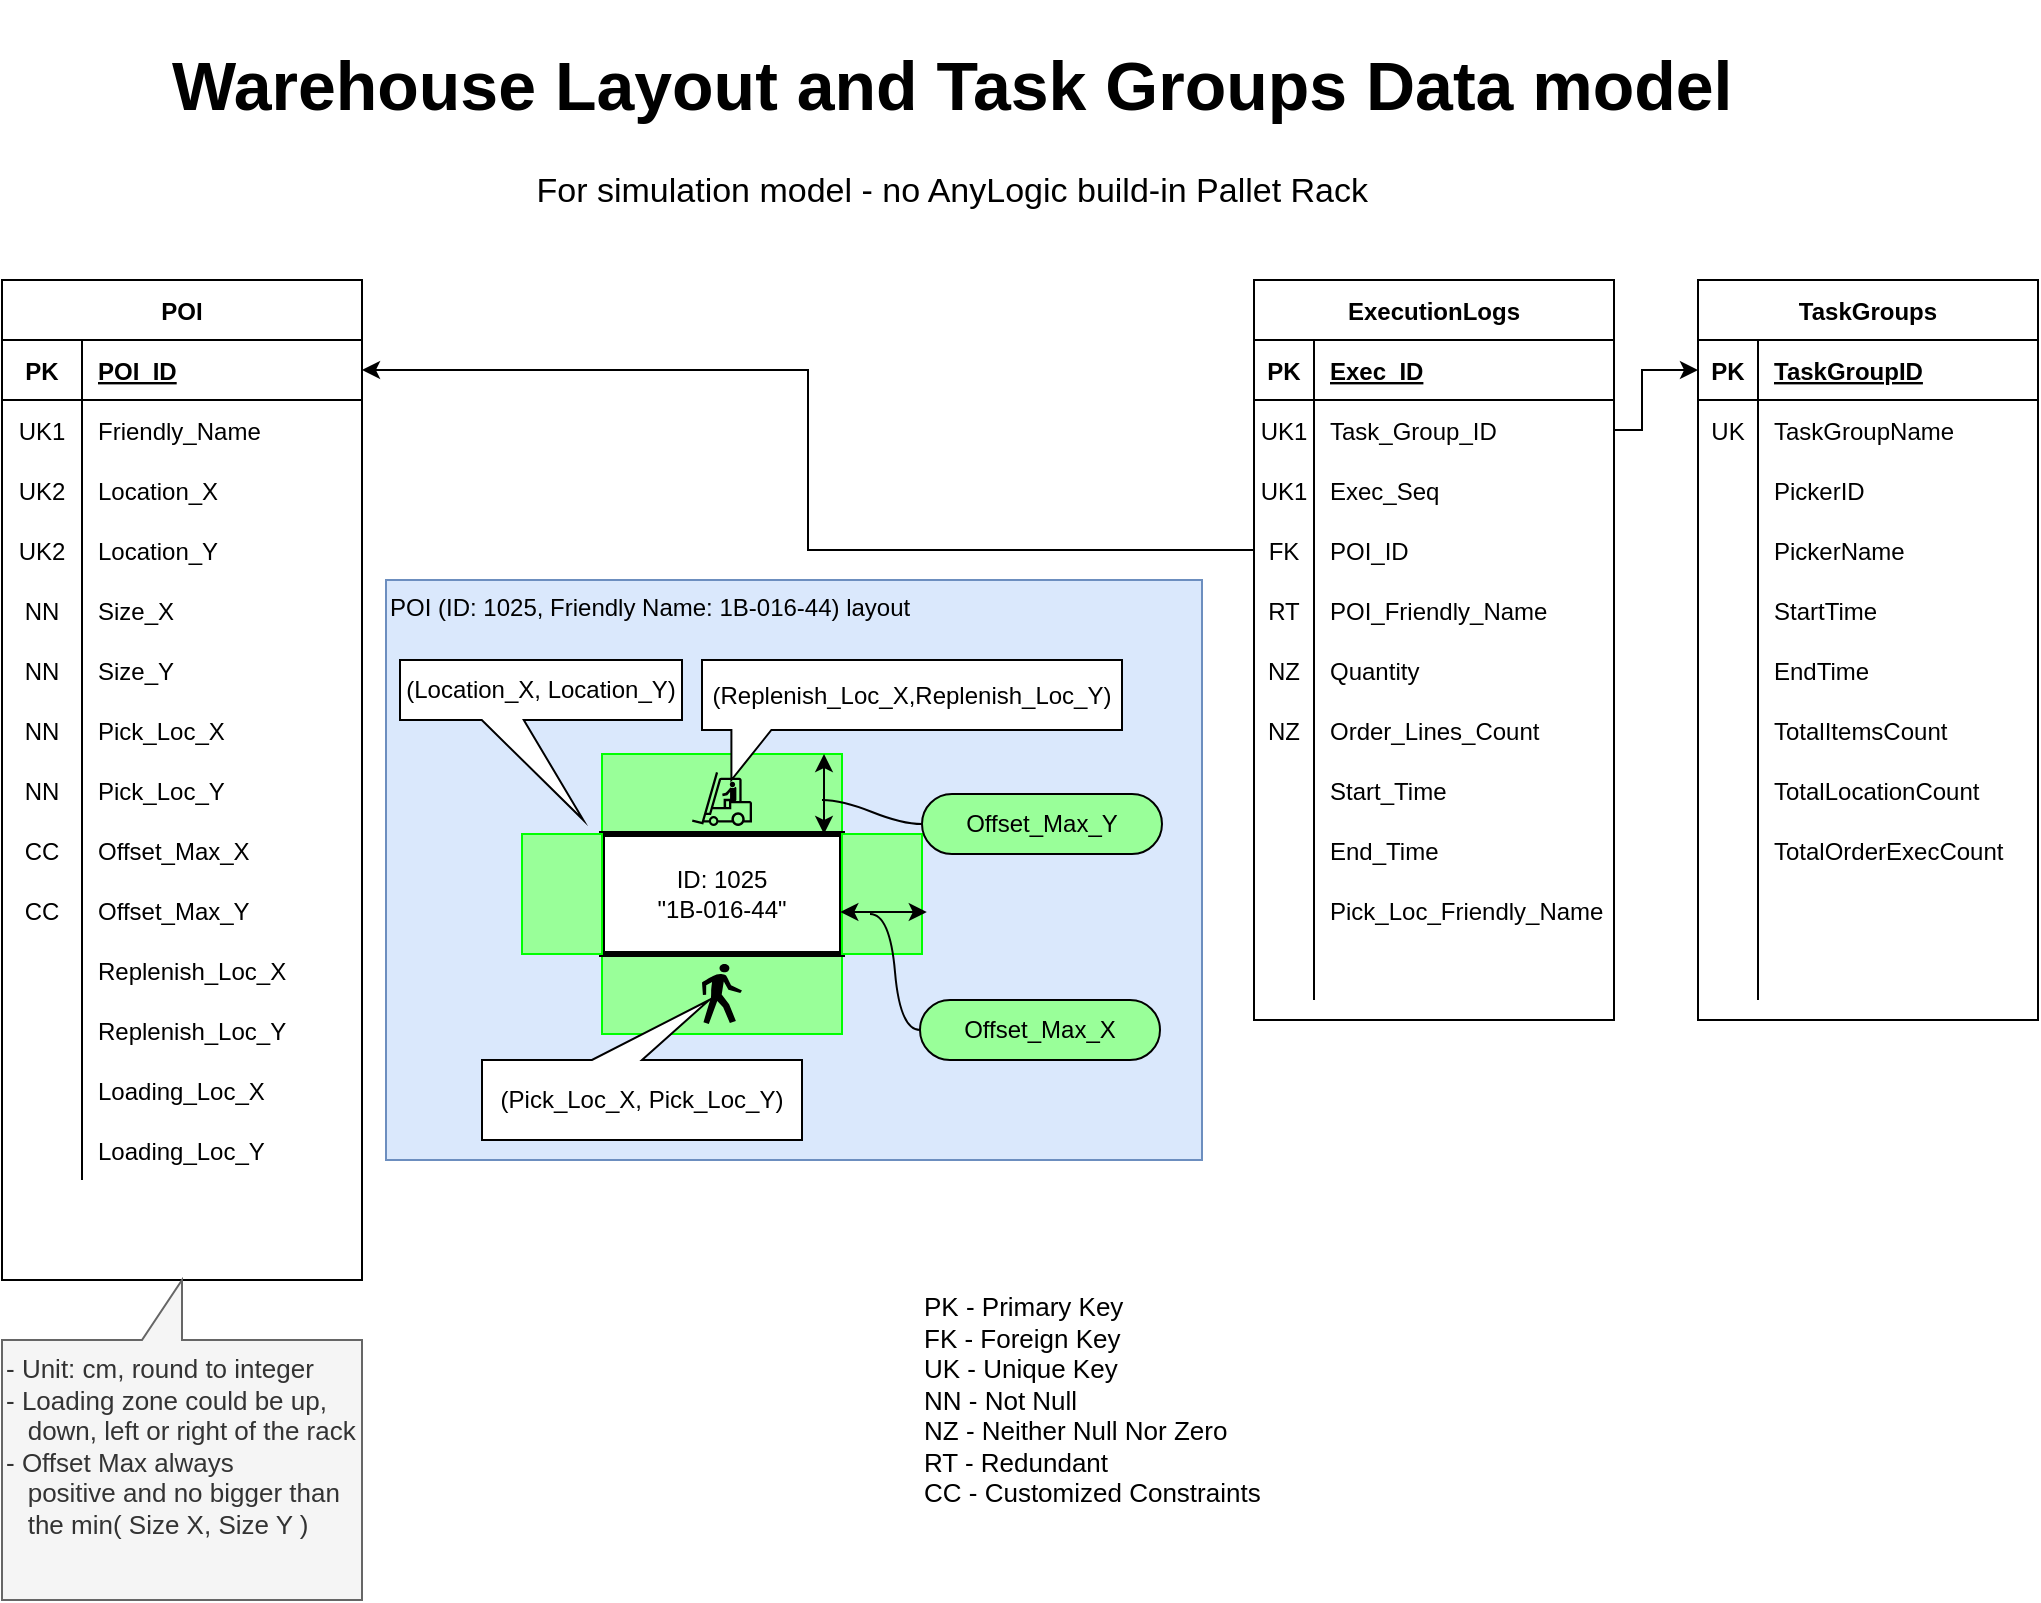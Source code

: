 <mxfile version="13.9.9" type="device"><diagram name="Page-1" id="9f46799a-70d6-7492-0946-bef42562c5a5"><mxGraphModel dx="1024" dy="601" grid="1" gridSize="10" guides="1" tooltips="1" connect="1" arrows="1" fold="1" page="1" pageScale="1" pageWidth="1100" pageHeight="850" background="#ffffff" math="0" shadow="0"><root><mxCell id="0"/><mxCell id="1" parent="0"/><mxCell id="rnItI3Rg-BoZ03GR-E2W-34" value="POI (ID: 1025, Friendly Name: 1B-016-44) layout" style="rounded=0;whiteSpace=wrap;html=1;strokeColor=#6c8ebf;strokeWidth=1;fillColor=#dae8fc;align=left;verticalAlign=top;" parent="1" vertex="1"><mxGeometry x="232" y="320" width="408" height="290" as="geometry"/></mxCell><mxCell id="rnItI3Rg-BoZ03GR-E2W-19" value="" style="rounded=0;whiteSpace=wrap;html=1;strokeWidth=1;fontColor=none;align=center;strokeColor=#00FF00;fillColor=#99FF99;" parent="1" vertex="1"><mxGeometry x="340" y="507" width="120" height="40" as="geometry"/></mxCell><mxCell id="rnItI3Rg-BoZ03GR-E2W-18" value="" style="rounded=0;whiteSpace=wrap;html=1;strokeWidth=1;fontColor=none;align=center;strokeColor=#00FF00;fillColor=#99FF99;" parent="1" vertex="1"><mxGeometry x="340" y="407" width="120" height="40" as="geometry"/></mxCell><mxCell id="wcE6s_NSLzB1YOrK4coj-1" value="POI" style="shape=table;startSize=30;container=1;collapsible=1;childLayout=tableLayout;fixedRows=1;rowLines=0;fontStyle=1;align=center;resizeLast=1;" parent="1" vertex="1"><mxGeometry x="40" y="170" width="180" height="500" as="geometry"/></mxCell><mxCell id="wcE6s_NSLzB1YOrK4coj-2" value="" style="shape=partialRectangle;collapsible=0;dropTarget=0;pointerEvents=0;fillColor=none;top=0;left=0;bottom=1;right=0;points=[[0,0.5],[1,0.5]];portConstraint=eastwest;" parent="wcE6s_NSLzB1YOrK4coj-1" vertex="1"><mxGeometry y="30" width="180" height="30" as="geometry"/></mxCell><mxCell id="wcE6s_NSLzB1YOrK4coj-3" value="PK" style="shape=partialRectangle;connectable=0;fillColor=none;top=0;left=0;bottom=0;right=0;fontStyle=1;overflow=hidden;" parent="wcE6s_NSLzB1YOrK4coj-2" vertex="1"><mxGeometry width="40" height="30" as="geometry"/></mxCell><mxCell id="wcE6s_NSLzB1YOrK4coj-4" value="POI_ID" style="shape=partialRectangle;connectable=0;fillColor=none;top=0;left=0;bottom=0;right=0;align=left;spacingLeft=6;fontStyle=5;overflow=hidden;" parent="wcE6s_NSLzB1YOrK4coj-2" vertex="1"><mxGeometry x="40" width="140" height="30" as="geometry"/></mxCell><mxCell id="wcE6s_NSLzB1YOrK4coj-5" value="" style="shape=partialRectangle;collapsible=0;dropTarget=0;pointerEvents=0;fillColor=none;top=0;left=0;bottom=0;right=0;points=[[0,0.5],[1,0.5]];portConstraint=eastwest;" parent="wcE6s_NSLzB1YOrK4coj-1" vertex="1"><mxGeometry y="60" width="180" height="30" as="geometry"/></mxCell><mxCell id="wcE6s_NSLzB1YOrK4coj-6" value="UK1" style="shape=partialRectangle;connectable=0;fillColor=none;top=0;left=0;bottom=0;right=0;editable=1;overflow=hidden;" parent="wcE6s_NSLzB1YOrK4coj-5" vertex="1"><mxGeometry width="40" height="30" as="geometry"/></mxCell><mxCell id="wcE6s_NSLzB1YOrK4coj-7" value="Friendly_Name" style="shape=partialRectangle;connectable=0;fillColor=none;top=0;left=0;bottom=0;right=0;align=left;spacingLeft=6;overflow=hidden;" parent="wcE6s_NSLzB1YOrK4coj-5" vertex="1"><mxGeometry x="40" width="140" height="30" as="geometry"/></mxCell><mxCell id="wcE6s_NSLzB1YOrK4coj-8" value="" style="shape=partialRectangle;collapsible=0;dropTarget=0;pointerEvents=0;fillColor=none;top=0;left=0;bottom=0;right=0;points=[[0,0.5],[1,0.5]];portConstraint=eastwest;" parent="wcE6s_NSLzB1YOrK4coj-1" vertex="1"><mxGeometry y="90" width="180" height="30" as="geometry"/></mxCell><mxCell id="wcE6s_NSLzB1YOrK4coj-9" value="UK2" style="shape=partialRectangle;connectable=0;fillColor=none;top=0;left=0;bottom=0;right=0;editable=1;overflow=hidden;" parent="wcE6s_NSLzB1YOrK4coj-8" vertex="1"><mxGeometry width="40" height="30" as="geometry"/></mxCell><mxCell id="wcE6s_NSLzB1YOrK4coj-10" value="Location_X" style="shape=partialRectangle;connectable=0;fillColor=none;top=0;left=0;bottom=0;right=0;align=left;spacingLeft=6;overflow=hidden;" parent="wcE6s_NSLzB1YOrK4coj-8" vertex="1"><mxGeometry x="40" width="140" height="30" as="geometry"/></mxCell><mxCell id="wcE6s_NSLzB1YOrK4coj-11" value="" style="shape=partialRectangle;collapsible=0;dropTarget=0;pointerEvents=0;fillColor=none;top=0;left=0;bottom=0;right=0;points=[[0,0.5],[1,0.5]];portConstraint=eastwest;" parent="wcE6s_NSLzB1YOrK4coj-1" vertex="1"><mxGeometry y="120" width="180" height="30" as="geometry"/></mxCell><mxCell id="wcE6s_NSLzB1YOrK4coj-12" value="UK2" style="shape=partialRectangle;connectable=0;fillColor=none;top=0;left=0;bottom=0;right=0;editable=1;overflow=hidden;" parent="wcE6s_NSLzB1YOrK4coj-11" vertex="1"><mxGeometry width="40" height="30" as="geometry"/></mxCell><mxCell id="wcE6s_NSLzB1YOrK4coj-13" value="Location_Y" style="shape=partialRectangle;connectable=0;fillColor=none;top=0;left=0;bottom=0;right=0;align=left;spacingLeft=6;overflow=hidden;" parent="wcE6s_NSLzB1YOrK4coj-11" vertex="1"><mxGeometry x="40" width="140" height="30" as="geometry"/></mxCell><mxCell id="wcE6s_NSLzB1YOrK4coj-20" style="shape=partialRectangle;collapsible=0;dropTarget=0;pointerEvents=0;fillColor=none;top=0;left=0;bottom=0;right=0;points=[[0,0.5],[1,0.5]];portConstraint=eastwest;" parent="wcE6s_NSLzB1YOrK4coj-1" vertex="1"><mxGeometry y="150" width="180" height="30" as="geometry"/></mxCell><mxCell id="wcE6s_NSLzB1YOrK4coj-21" value="NN" style="shape=partialRectangle;connectable=0;fillColor=none;top=0;left=0;bottom=0;right=0;editable=1;overflow=hidden;" parent="wcE6s_NSLzB1YOrK4coj-20" vertex="1"><mxGeometry width="40" height="30" as="geometry"/></mxCell><mxCell id="wcE6s_NSLzB1YOrK4coj-22" value="Size_X" style="shape=partialRectangle;connectable=0;fillColor=none;top=0;left=0;bottom=0;right=0;align=left;spacingLeft=6;overflow=hidden;" parent="wcE6s_NSLzB1YOrK4coj-20" vertex="1"><mxGeometry x="40" width="140" height="30" as="geometry"/></mxCell><mxCell id="wcE6s_NSLzB1YOrK4coj-17" style="shape=partialRectangle;collapsible=0;dropTarget=0;pointerEvents=0;fillColor=none;top=0;left=0;bottom=0;right=0;points=[[0,0.5],[1,0.5]];portConstraint=eastwest;" parent="wcE6s_NSLzB1YOrK4coj-1" vertex="1"><mxGeometry y="180" width="180" height="30" as="geometry"/></mxCell><mxCell id="wcE6s_NSLzB1YOrK4coj-18" value="NN" style="shape=partialRectangle;connectable=0;fillColor=none;top=0;left=0;bottom=0;right=0;editable=1;overflow=hidden;" parent="wcE6s_NSLzB1YOrK4coj-17" vertex="1"><mxGeometry width="40" height="30" as="geometry"/></mxCell><mxCell id="wcE6s_NSLzB1YOrK4coj-19" value="Size_Y" style="shape=partialRectangle;connectable=0;fillColor=none;top=0;left=0;bottom=0;right=0;align=left;spacingLeft=6;overflow=hidden;" parent="wcE6s_NSLzB1YOrK4coj-17" vertex="1"><mxGeometry x="40" width="140" height="30" as="geometry"/></mxCell><mxCell id="wcE6s_NSLzB1YOrK4coj-29" style="shape=partialRectangle;collapsible=0;dropTarget=0;pointerEvents=0;fillColor=none;top=0;left=0;bottom=0;right=0;points=[[0,0.5],[1,0.5]];portConstraint=eastwest;" parent="wcE6s_NSLzB1YOrK4coj-1" vertex="1"><mxGeometry y="210" width="180" height="30" as="geometry"/></mxCell><mxCell id="wcE6s_NSLzB1YOrK4coj-30" value="NN" style="shape=partialRectangle;connectable=0;fillColor=none;top=0;left=0;bottom=0;right=0;editable=1;overflow=hidden;" parent="wcE6s_NSLzB1YOrK4coj-29" vertex="1"><mxGeometry width="40" height="30" as="geometry"/></mxCell><mxCell id="wcE6s_NSLzB1YOrK4coj-31" value="Pick_Loc_X" style="shape=partialRectangle;connectable=0;fillColor=none;top=0;left=0;bottom=0;right=0;align=left;spacingLeft=6;overflow=hidden;" parent="wcE6s_NSLzB1YOrK4coj-29" vertex="1"><mxGeometry x="40" width="140" height="30" as="geometry"/></mxCell><mxCell id="wcE6s_NSLzB1YOrK4coj-26" style="shape=partialRectangle;collapsible=0;dropTarget=0;pointerEvents=0;fillColor=none;top=0;left=0;bottom=0;right=0;points=[[0,0.5],[1,0.5]];portConstraint=eastwest;" parent="wcE6s_NSLzB1YOrK4coj-1" vertex="1"><mxGeometry y="240" width="180" height="30" as="geometry"/></mxCell><mxCell id="wcE6s_NSLzB1YOrK4coj-27" value="NN" style="shape=partialRectangle;connectable=0;fillColor=none;top=0;left=0;bottom=0;right=0;editable=1;overflow=hidden;" parent="wcE6s_NSLzB1YOrK4coj-26" vertex="1"><mxGeometry width="40" height="30" as="geometry"/></mxCell><mxCell id="wcE6s_NSLzB1YOrK4coj-28" value="Pick_Loc_Y" style="shape=partialRectangle;connectable=0;fillColor=none;top=0;left=0;bottom=0;right=0;align=left;spacingLeft=6;overflow=hidden;" parent="wcE6s_NSLzB1YOrK4coj-26" vertex="1"><mxGeometry x="40" width="140" height="30" as="geometry"/></mxCell><mxCell id="wcE6s_NSLzB1YOrK4coj-32" style="shape=partialRectangle;collapsible=0;dropTarget=0;pointerEvents=0;fillColor=none;top=0;left=0;bottom=0;right=0;points=[[0,0.5],[1,0.5]];portConstraint=eastwest;" parent="wcE6s_NSLzB1YOrK4coj-1" vertex="1"><mxGeometry y="270" width="180" height="30" as="geometry"/></mxCell><mxCell id="wcE6s_NSLzB1YOrK4coj-33" value="CC" style="shape=partialRectangle;connectable=0;fillColor=none;top=0;left=0;bottom=0;right=0;editable=1;overflow=hidden;" parent="wcE6s_NSLzB1YOrK4coj-32" vertex="1"><mxGeometry width="40" height="30" as="geometry"/></mxCell><mxCell id="wcE6s_NSLzB1YOrK4coj-34" value="Offset_Max_X" style="shape=partialRectangle;connectable=0;fillColor=none;top=0;left=0;bottom=0;right=0;align=left;spacingLeft=6;overflow=hidden;" parent="wcE6s_NSLzB1YOrK4coj-32" vertex="1"><mxGeometry x="40" width="140" height="30" as="geometry"/></mxCell><mxCell id="rnItI3Rg-BoZ03GR-E2W-22" style="shape=partialRectangle;collapsible=0;dropTarget=0;pointerEvents=0;fillColor=none;top=0;left=0;bottom=0;right=0;points=[[0,0.5],[1,0.5]];portConstraint=eastwest;" parent="wcE6s_NSLzB1YOrK4coj-1" vertex="1"><mxGeometry y="300" width="180" height="30" as="geometry"/></mxCell><mxCell id="rnItI3Rg-BoZ03GR-E2W-23" value="CC" style="shape=partialRectangle;connectable=0;fillColor=none;top=0;left=0;bottom=0;right=0;editable=1;overflow=hidden;" parent="rnItI3Rg-BoZ03GR-E2W-22" vertex="1"><mxGeometry width="40" height="30" as="geometry"/></mxCell><mxCell id="rnItI3Rg-BoZ03GR-E2W-24" value="Offset_Max_Y" style="shape=partialRectangle;connectable=0;fillColor=none;top=0;left=0;bottom=0;right=0;align=left;spacingLeft=6;overflow=hidden;" parent="rnItI3Rg-BoZ03GR-E2W-22" vertex="1"><mxGeometry x="40" width="140" height="30" as="geometry"/></mxCell><mxCell id="rnItI3Rg-BoZ03GR-E2W-35" style="shape=partialRectangle;collapsible=0;dropTarget=0;pointerEvents=0;fillColor=none;top=0;left=0;bottom=0;right=0;points=[[0,0.5],[1,0.5]];portConstraint=eastwest;" parent="wcE6s_NSLzB1YOrK4coj-1" vertex="1"><mxGeometry y="330" width="180" height="30" as="geometry"/></mxCell><mxCell id="rnItI3Rg-BoZ03GR-E2W-36" style="shape=partialRectangle;connectable=0;fillColor=none;top=0;left=0;bottom=0;right=0;editable=1;overflow=hidden;" parent="rnItI3Rg-BoZ03GR-E2W-35" vertex="1"><mxGeometry width="40" height="30" as="geometry"/></mxCell><mxCell id="rnItI3Rg-BoZ03GR-E2W-37" value="Replenish_Loc_X" style="shape=partialRectangle;connectable=0;fillColor=none;top=0;left=0;bottom=0;right=0;align=left;spacingLeft=6;overflow=hidden;" parent="rnItI3Rg-BoZ03GR-E2W-35" vertex="1"><mxGeometry x="40" width="140" height="30" as="geometry"/></mxCell><mxCell id="rnItI3Rg-BoZ03GR-E2W-38" style="shape=partialRectangle;collapsible=0;dropTarget=0;pointerEvents=0;fillColor=none;top=0;left=0;bottom=0;right=0;points=[[0,0.5],[1,0.5]];portConstraint=eastwest;" parent="wcE6s_NSLzB1YOrK4coj-1" vertex="1"><mxGeometry y="360" width="180" height="30" as="geometry"/></mxCell><mxCell id="rnItI3Rg-BoZ03GR-E2W-39" style="shape=partialRectangle;connectable=0;fillColor=none;top=0;left=0;bottom=0;right=0;editable=1;overflow=hidden;" parent="rnItI3Rg-BoZ03GR-E2W-38" vertex="1"><mxGeometry width="40" height="30" as="geometry"/></mxCell><mxCell id="rnItI3Rg-BoZ03GR-E2W-40" value="Replenish_Loc_Y" style="shape=partialRectangle;connectable=0;fillColor=none;top=0;left=0;bottom=0;right=0;align=left;spacingLeft=6;overflow=hidden;" parent="rnItI3Rg-BoZ03GR-E2W-38" vertex="1"><mxGeometry x="40" width="140" height="30" as="geometry"/></mxCell><mxCell id="rnItI3Rg-BoZ03GR-E2W-44" style="shape=partialRectangle;collapsible=0;dropTarget=0;pointerEvents=0;fillColor=none;top=0;left=0;bottom=0;right=0;points=[[0,0.5],[1,0.5]];portConstraint=eastwest;" parent="wcE6s_NSLzB1YOrK4coj-1" vertex="1"><mxGeometry y="390" width="180" height="30" as="geometry"/></mxCell><mxCell id="rnItI3Rg-BoZ03GR-E2W-45" style="shape=partialRectangle;connectable=0;fillColor=none;top=0;left=0;bottom=0;right=0;editable=1;overflow=hidden;" parent="rnItI3Rg-BoZ03GR-E2W-44" vertex="1"><mxGeometry width="40" height="30" as="geometry"/></mxCell><mxCell id="rnItI3Rg-BoZ03GR-E2W-46" value="Loading_Loc_X" style="shape=partialRectangle;connectable=0;fillColor=none;top=0;left=0;bottom=0;right=0;align=left;spacingLeft=6;overflow=hidden;" parent="rnItI3Rg-BoZ03GR-E2W-44" vertex="1"><mxGeometry x="40" width="140" height="30" as="geometry"/></mxCell><mxCell id="rnItI3Rg-BoZ03GR-E2W-47" style="shape=partialRectangle;collapsible=0;dropTarget=0;pointerEvents=0;fillColor=none;top=0;left=0;bottom=0;right=0;points=[[0,0.5],[1,0.5]];portConstraint=eastwest;" parent="wcE6s_NSLzB1YOrK4coj-1" vertex="1"><mxGeometry y="420" width="180" height="30" as="geometry"/></mxCell><mxCell id="rnItI3Rg-BoZ03GR-E2W-48" style="shape=partialRectangle;connectable=0;fillColor=none;top=0;left=0;bottom=0;right=0;editable=1;overflow=hidden;" parent="rnItI3Rg-BoZ03GR-E2W-47" vertex="1"><mxGeometry width="40" height="30" as="geometry"/></mxCell><mxCell id="rnItI3Rg-BoZ03GR-E2W-49" value="Loading_Loc_Y" style="shape=partialRectangle;connectable=0;fillColor=none;top=0;left=0;bottom=0;right=0;align=left;spacingLeft=6;overflow=hidden;" parent="rnItI3Rg-BoZ03GR-E2W-47" vertex="1"><mxGeometry x="40" width="140" height="30" as="geometry"/></mxCell><mxCell id="wcE6s_NSLzB1YOrK4coj-88" value="ExecutionLogs" style="shape=table;startSize=30;container=1;collapsible=1;childLayout=tableLayout;fixedRows=1;rowLines=0;fontStyle=1;align=center;resizeLast=1;" parent="1" vertex="1"><mxGeometry x="666" y="170" width="180" height="370" as="geometry"/></mxCell><mxCell id="wcE6s_NSLzB1YOrK4coj-89" value="" style="shape=partialRectangle;collapsible=0;dropTarget=0;pointerEvents=0;fillColor=none;top=0;left=0;bottom=1;right=0;points=[[0,0.5],[1,0.5]];portConstraint=eastwest;" parent="wcE6s_NSLzB1YOrK4coj-88" vertex="1"><mxGeometry y="30" width="180" height="30" as="geometry"/></mxCell><mxCell id="wcE6s_NSLzB1YOrK4coj-90" value="PK" style="shape=partialRectangle;connectable=0;fillColor=none;top=0;left=0;bottom=0;right=0;fontStyle=1;overflow=hidden;" parent="wcE6s_NSLzB1YOrK4coj-89" vertex="1"><mxGeometry width="30" height="30" as="geometry"/></mxCell><mxCell id="wcE6s_NSLzB1YOrK4coj-91" value="Exec_ID" style="shape=partialRectangle;connectable=0;fillColor=none;top=0;left=0;bottom=0;right=0;align=left;spacingLeft=6;fontStyle=5;overflow=hidden;" parent="wcE6s_NSLzB1YOrK4coj-89" vertex="1"><mxGeometry x="30" width="150" height="30" as="geometry"/></mxCell><mxCell id="wcE6s_NSLzB1YOrK4coj-92" value="" style="shape=partialRectangle;collapsible=0;dropTarget=0;pointerEvents=0;fillColor=none;top=0;left=0;bottom=0;right=0;points=[[0,0.5],[1,0.5]];portConstraint=eastwest;" parent="wcE6s_NSLzB1YOrK4coj-88" vertex="1"><mxGeometry y="60" width="180" height="30" as="geometry"/></mxCell><mxCell id="wcE6s_NSLzB1YOrK4coj-93" value="UK1" style="shape=partialRectangle;connectable=0;fillColor=none;top=0;left=0;bottom=0;right=0;editable=1;overflow=hidden;" parent="wcE6s_NSLzB1YOrK4coj-92" vertex="1"><mxGeometry width="30" height="30" as="geometry"/></mxCell><mxCell id="wcE6s_NSLzB1YOrK4coj-94" value="Task_Group_ID" style="shape=partialRectangle;connectable=0;fillColor=none;top=0;left=0;bottom=0;right=0;align=left;spacingLeft=6;overflow=hidden;" parent="wcE6s_NSLzB1YOrK4coj-92" vertex="1"><mxGeometry x="30" width="150" height="30" as="geometry"/></mxCell><mxCell id="wcE6s_NSLzB1YOrK4coj-110" style="shape=partialRectangle;collapsible=0;dropTarget=0;pointerEvents=0;fillColor=none;top=0;left=0;bottom=0;right=0;points=[[0,0.5],[1,0.5]];portConstraint=eastwest;" parent="wcE6s_NSLzB1YOrK4coj-88" vertex="1"><mxGeometry y="90" width="180" height="30" as="geometry"/></mxCell><mxCell id="wcE6s_NSLzB1YOrK4coj-111" value="UK1" style="shape=partialRectangle;connectable=0;fillColor=none;top=0;left=0;bottom=0;right=0;editable=1;overflow=hidden;" parent="wcE6s_NSLzB1YOrK4coj-110" vertex="1"><mxGeometry width="30" height="30" as="geometry"/></mxCell><mxCell id="wcE6s_NSLzB1YOrK4coj-112" value="Exec_Seq" style="shape=partialRectangle;connectable=0;fillColor=none;top=0;left=0;bottom=0;right=0;align=left;spacingLeft=6;overflow=hidden;" parent="wcE6s_NSLzB1YOrK4coj-110" vertex="1"><mxGeometry x="30" width="150" height="30" as="geometry"/></mxCell><mxCell id="wcE6s_NSLzB1YOrK4coj-107" style="shape=partialRectangle;collapsible=0;dropTarget=0;pointerEvents=0;fillColor=none;top=0;left=0;bottom=0;right=0;points=[[0,0.5],[1,0.5]];portConstraint=eastwest;" parent="wcE6s_NSLzB1YOrK4coj-88" vertex="1"><mxGeometry y="120" width="180" height="30" as="geometry"/></mxCell><mxCell id="wcE6s_NSLzB1YOrK4coj-108" value="FK" style="shape=partialRectangle;connectable=0;fillColor=none;top=0;left=0;bottom=0;right=0;editable=1;overflow=hidden;" parent="wcE6s_NSLzB1YOrK4coj-107" vertex="1"><mxGeometry width="30" height="30" as="geometry"/></mxCell><mxCell id="wcE6s_NSLzB1YOrK4coj-109" value="POI_ID" style="shape=partialRectangle;connectable=0;fillColor=none;top=0;left=0;bottom=0;right=0;align=left;spacingLeft=6;overflow=hidden;" parent="wcE6s_NSLzB1YOrK4coj-107" vertex="1"><mxGeometry x="30" width="150" height="30" as="geometry"/></mxCell><mxCell id="rnItI3Rg-BoZ03GR-E2W-50" style="shape=partialRectangle;collapsible=0;dropTarget=0;pointerEvents=0;fillColor=none;top=0;left=0;bottom=0;right=0;points=[[0,0.5],[1,0.5]];portConstraint=eastwest;" parent="wcE6s_NSLzB1YOrK4coj-88" vertex="1"><mxGeometry y="150" width="180" height="30" as="geometry"/></mxCell><mxCell id="rnItI3Rg-BoZ03GR-E2W-51" value="RT" style="shape=partialRectangle;connectable=0;fillColor=none;top=0;left=0;bottom=0;right=0;editable=1;overflow=hidden;" parent="rnItI3Rg-BoZ03GR-E2W-50" vertex="1"><mxGeometry width="30" height="30" as="geometry"/></mxCell><mxCell id="rnItI3Rg-BoZ03GR-E2W-52" value="POI_Friendly_Name" style="shape=partialRectangle;connectable=0;fillColor=none;top=0;left=0;bottom=0;right=0;align=left;spacingLeft=6;overflow=hidden;" parent="rnItI3Rg-BoZ03GR-E2W-50" vertex="1"><mxGeometry x="30" width="150" height="30" as="geometry"/></mxCell><mxCell id="wcE6s_NSLzB1YOrK4coj-104" style="shape=partialRectangle;collapsible=0;dropTarget=0;pointerEvents=0;fillColor=none;top=0;left=0;bottom=0;right=0;points=[[0,0.5],[1,0.5]];portConstraint=eastwest;" parent="wcE6s_NSLzB1YOrK4coj-88" vertex="1"><mxGeometry y="180" width="180" height="30" as="geometry"/></mxCell><mxCell id="wcE6s_NSLzB1YOrK4coj-105" value="NZ" style="shape=partialRectangle;connectable=0;fillColor=none;top=0;left=0;bottom=0;right=0;editable=1;overflow=hidden;" parent="wcE6s_NSLzB1YOrK4coj-104" vertex="1"><mxGeometry width="30" height="30" as="geometry"/></mxCell><mxCell id="wcE6s_NSLzB1YOrK4coj-106" value="Quantity" style="shape=partialRectangle;connectable=0;fillColor=none;top=0;left=0;bottom=0;right=0;align=left;spacingLeft=6;overflow=hidden;" parent="wcE6s_NSLzB1YOrK4coj-104" vertex="1"><mxGeometry x="30" width="150" height="30" as="geometry"/></mxCell><mxCell id="wcE6s_NSLzB1YOrK4coj-101" style="shape=partialRectangle;collapsible=0;dropTarget=0;pointerEvents=0;fillColor=none;top=0;left=0;bottom=0;right=0;points=[[0,0.5],[1,0.5]];portConstraint=eastwest;" parent="wcE6s_NSLzB1YOrK4coj-88" vertex="1"><mxGeometry y="210" width="180" height="30" as="geometry"/></mxCell><mxCell id="wcE6s_NSLzB1YOrK4coj-102" value="NZ" style="shape=partialRectangle;connectable=0;fillColor=none;top=0;left=0;bottom=0;right=0;editable=1;overflow=hidden;" parent="wcE6s_NSLzB1YOrK4coj-101" vertex="1"><mxGeometry width="30" height="30" as="geometry"/></mxCell><mxCell id="wcE6s_NSLzB1YOrK4coj-103" value="Order_Lines_Count" style="shape=partialRectangle;connectable=0;fillColor=none;top=0;left=0;bottom=0;right=0;align=left;spacingLeft=6;overflow=hidden;" parent="wcE6s_NSLzB1YOrK4coj-101" vertex="1"><mxGeometry x="30" width="150" height="30" as="geometry"/></mxCell><mxCell id="wcE6s_NSLzB1YOrK4coj-95" value="" style="shape=partialRectangle;collapsible=0;dropTarget=0;pointerEvents=0;fillColor=none;top=0;left=0;bottom=0;right=0;points=[[0,0.5],[1,0.5]];portConstraint=eastwest;" parent="wcE6s_NSLzB1YOrK4coj-88" vertex="1"><mxGeometry y="240" width="180" height="30" as="geometry"/></mxCell><mxCell id="wcE6s_NSLzB1YOrK4coj-96" value="" style="shape=partialRectangle;connectable=0;fillColor=none;top=0;left=0;bottom=0;right=0;editable=1;overflow=hidden;" parent="wcE6s_NSLzB1YOrK4coj-95" vertex="1"><mxGeometry width="30" height="30" as="geometry"/></mxCell><mxCell id="wcE6s_NSLzB1YOrK4coj-97" value="Start_Time" style="shape=partialRectangle;connectable=0;fillColor=none;top=0;left=0;bottom=0;right=0;align=left;spacingLeft=6;overflow=hidden;" parent="wcE6s_NSLzB1YOrK4coj-95" vertex="1"><mxGeometry x="30" width="150" height="30" as="geometry"/></mxCell><mxCell id="wcE6s_NSLzB1YOrK4coj-98" value="" style="shape=partialRectangle;collapsible=0;dropTarget=0;pointerEvents=0;fillColor=none;top=0;left=0;bottom=0;right=0;points=[[0,0.5],[1,0.5]];portConstraint=eastwest;" parent="wcE6s_NSLzB1YOrK4coj-88" vertex="1"><mxGeometry y="270" width="180" height="30" as="geometry"/></mxCell><mxCell id="wcE6s_NSLzB1YOrK4coj-99" value="" style="shape=partialRectangle;connectable=0;fillColor=none;top=0;left=0;bottom=0;right=0;editable=1;overflow=hidden;" parent="wcE6s_NSLzB1YOrK4coj-98" vertex="1"><mxGeometry width="30" height="30" as="geometry"/></mxCell><mxCell id="wcE6s_NSLzB1YOrK4coj-100" value="End_Time" style="shape=partialRectangle;connectable=0;fillColor=none;top=0;left=0;bottom=0;right=0;align=left;spacingLeft=6;overflow=hidden;" parent="wcE6s_NSLzB1YOrK4coj-98" vertex="1"><mxGeometry x="30" width="150" height="30" as="geometry"/></mxCell><mxCell id="wcE6s_NSLzB1YOrK4coj-144" style="shape=partialRectangle;collapsible=0;dropTarget=0;pointerEvents=0;fillColor=none;top=0;left=0;bottom=0;right=0;points=[[0,0.5],[1,0.5]];portConstraint=eastwest;" parent="wcE6s_NSLzB1YOrK4coj-88" vertex="1"><mxGeometry y="300" width="180" height="30" as="geometry"/></mxCell><mxCell id="wcE6s_NSLzB1YOrK4coj-145" style="shape=partialRectangle;connectable=0;fillColor=none;top=0;left=0;bottom=0;right=0;editable=1;overflow=hidden;" parent="wcE6s_NSLzB1YOrK4coj-144" vertex="1"><mxGeometry width="30" height="30" as="geometry"/></mxCell><mxCell id="wcE6s_NSLzB1YOrK4coj-146" value="Pick_Loc_Friendly_Name" style="shape=partialRectangle;connectable=0;fillColor=none;top=0;left=0;bottom=0;right=0;align=left;spacingLeft=6;overflow=hidden;" parent="wcE6s_NSLzB1YOrK4coj-144" vertex="1"><mxGeometry x="30" width="150" height="30" as="geometry"/></mxCell><mxCell id="wcE6s_NSLzB1YOrK4coj-141" style="shape=partialRectangle;collapsible=0;dropTarget=0;pointerEvents=0;fillColor=none;top=0;left=0;bottom=0;right=0;points=[[0,0.5],[1,0.5]];portConstraint=eastwest;" parent="wcE6s_NSLzB1YOrK4coj-88" vertex="1"><mxGeometry y="330" width="180" height="30" as="geometry"/></mxCell><mxCell id="wcE6s_NSLzB1YOrK4coj-142" style="shape=partialRectangle;connectable=0;fillColor=none;top=0;left=0;bottom=0;right=0;editable=1;overflow=hidden;" parent="wcE6s_NSLzB1YOrK4coj-141" vertex="1"><mxGeometry width="30" height="30" as="geometry"/></mxCell><mxCell id="wcE6s_NSLzB1YOrK4coj-143" style="shape=partialRectangle;connectable=0;fillColor=none;top=0;left=0;bottom=0;right=0;align=left;spacingLeft=6;overflow=hidden;" parent="wcE6s_NSLzB1YOrK4coj-141" vertex="1"><mxGeometry x="30" width="150" height="30" as="geometry"/></mxCell><mxCell id="wcE6s_NSLzB1YOrK4coj-113" value="TaskGroups" style="shape=table;startSize=30;container=1;collapsible=1;childLayout=tableLayout;fixedRows=1;rowLines=0;fontStyle=1;align=center;resizeLast=1;" parent="1" vertex="1"><mxGeometry x="888" y="170" width="170" height="370" as="geometry"/></mxCell><mxCell id="wcE6s_NSLzB1YOrK4coj-114" value="" style="shape=partialRectangle;collapsible=0;dropTarget=0;pointerEvents=0;fillColor=none;top=0;left=0;bottom=1;right=0;points=[[0,0.5],[1,0.5]];portConstraint=eastwest;" parent="wcE6s_NSLzB1YOrK4coj-113" vertex="1"><mxGeometry y="30" width="170" height="30" as="geometry"/></mxCell><mxCell id="wcE6s_NSLzB1YOrK4coj-115" value="PK" style="shape=partialRectangle;connectable=0;fillColor=none;top=0;left=0;bottom=0;right=0;fontStyle=1;overflow=hidden;" parent="wcE6s_NSLzB1YOrK4coj-114" vertex="1"><mxGeometry width="30" height="30" as="geometry"/></mxCell><mxCell id="wcE6s_NSLzB1YOrK4coj-116" value="TaskGroupID" style="shape=partialRectangle;connectable=0;fillColor=none;top=0;left=0;bottom=0;right=0;align=left;spacingLeft=6;fontStyle=5;overflow=hidden;" parent="wcE6s_NSLzB1YOrK4coj-114" vertex="1"><mxGeometry x="30" width="140" height="30" as="geometry"/></mxCell><mxCell id="wcE6s_NSLzB1YOrK4coj-117" value="" style="shape=partialRectangle;collapsible=0;dropTarget=0;pointerEvents=0;fillColor=none;top=0;left=0;bottom=0;right=0;points=[[0,0.5],[1,0.5]];portConstraint=eastwest;" parent="wcE6s_NSLzB1YOrK4coj-113" vertex="1"><mxGeometry y="60" width="170" height="30" as="geometry"/></mxCell><mxCell id="wcE6s_NSLzB1YOrK4coj-118" value="UK" style="shape=partialRectangle;connectable=0;fillColor=none;top=0;left=0;bottom=0;right=0;editable=1;overflow=hidden;" parent="wcE6s_NSLzB1YOrK4coj-117" vertex="1"><mxGeometry width="30" height="30" as="geometry"/></mxCell><mxCell id="wcE6s_NSLzB1YOrK4coj-119" value="TaskGroupName" style="shape=partialRectangle;connectable=0;fillColor=none;top=0;left=0;bottom=0;right=0;align=left;spacingLeft=6;overflow=hidden;" parent="wcE6s_NSLzB1YOrK4coj-117" vertex="1"><mxGeometry x="30" width="140" height="30" as="geometry"/></mxCell><mxCell id="wcE6s_NSLzB1YOrK4coj-120" value="" style="shape=partialRectangle;collapsible=0;dropTarget=0;pointerEvents=0;fillColor=none;top=0;left=0;bottom=0;right=0;points=[[0,0.5],[1,0.5]];portConstraint=eastwest;" parent="wcE6s_NSLzB1YOrK4coj-113" vertex="1"><mxGeometry y="90" width="170" height="30" as="geometry"/></mxCell><mxCell id="wcE6s_NSLzB1YOrK4coj-121" value="" style="shape=partialRectangle;connectable=0;fillColor=none;top=0;left=0;bottom=0;right=0;editable=1;overflow=hidden;" parent="wcE6s_NSLzB1YOrK4coj-120" vertex="1"><mxGeometry width="30" height="30" as="geometry"/></mxCell><mxCell id="wcE6s_NSLzB1YOrK4coj-122" value="PickerID" style="shape=partialRectangle;connectable=0;fillColor=none;top=0;left=0;bottom=0;right=0;align=left;spacingLeft=6;overflow=hidden;" parent="wcE6s_NSLzB1YOrK4coj-120" vertex="1"><mxGeometry x="30" width="140" height="30" as="geometry"/></mxCell><mxCell id="erYbONcqV65kqmTwy3Eb-1" style="shape=partialRectangle;collapsible=0;dropTarget=0;pointerEvents=0;fillColor=none;top=0;left=0;bottom=0;right=0;points=[[0,0.5],[1,0.5]];portConstraint=eastwest;" parent="wcE6s_NSLzB1YOrK4coj-113" vertex="1"><mxGeometry y="120" width="170" height="30" as="geometry"/></mxCell><mxCell id="erYbONcqV65kqmTwy3Eb-2" style="shape=partialRectangle;connectable=0;fillColor=none;top=0;left=0;bottom=0;right=0;editable=1;overflow=hidden;" parent="erYbONcqV65kqmTwy3Eb-1" vertex="1"><mxGeometry width="30" height="30" as="geometry"/></mxCell><mxCell id="erYbONcqV65kqmTwy3Eb-3" value="PickerName" style="shape=partialRectangle;connectable=0;fillColor=none;top=0;left=0;bottom=0;right=0;align=left;spacingLeft=6;overflow=hidden;" parent="erYbONcqV65kqmTwy3Eb-1" vertex="1"><mxGeometry x="30" width="140" height="30" as="geometry"/></mxCell><mxCell id="wcE6s_NSLzB1YOrK4coj-123" value="" style="shape=partialRectangle;collapsible=0;dropTarget=0;pointerEvents=0;fillColor=none;top=0;left=0;bottom=0;right=0;points=[[0,0.5],[1,0.5]];portConstraint=eastwest;" parent="wcE6s_NSLzB1YOrK4coj-113" vertex="1"><mxGeometry y="150" width="170" height="30" as="geometry"/></mxCell><mxCell id="wcE6s_NSLzB1YOrK4coj-124" value="" style="shape=partialRectangle;connectable=0;fillColor=none;top=0;left=0;bottom=0;right=0;editable=1;overflow=hidden;" parent="wcE6s_NSLzB1YOrK4coj-123" vertex="1"><mxGeometry width="30" height="30" as="geometry"/></mxCell><mxCell id="wcE6s_NSLzB1YOrK4coj-125" value="StartTime" style="shape=partialRectangle;connectable=0;fillColor=none;top=0;left=0;bottom=0;right=0;align=left;spacingLeft=6;overflow=hidden;" parent="wcE6s_NSLzB1YOrK4coj-123" vertex="1"><mxGeometry x="30" width="140" height="30" as="geometry"/></mxCell><mxCell id="wcE6s_NSLzB1YOrK4coj-132" style="shape=partialRectangle;collapsible=0;dropTarget=0;pointerEvents=0;fillColor=none;top=0;left=0;bottom=0;right=0;points=[[0,0.5],[1,0.5]];portConstraint=eastwest;" parent="wcE6s_NSLzB1YOrK4coj-113" vertex="1"><mxGeometry y="180" width="170" height="30" as="geometry"/></mxCell><mxCell id="wcE6s_NSLzB1YOrK4coj-133" style="shape=partialRectangle;connectable=0;fillColor=none;top=0;left=0;bottom=0;right=0;editable=1;overflow=hidden;" parent="wcE6s_NSLzB1YOrK4coj-132" vertex="1"><mxGeometry width="30" height="30" as="geometry"/></mxCell><mxCell id="wcE6s_NSLzB1YOrK4coj-134" value="EndTime" style="shape=partialRectangle;connectable=0;fillColor=none;top=0;left=0;bottom=0;right=0;align=left;spacingLeft=6;overflow=hidden;" parent="wcE6s_NSLzB1YOrK4coj-132" vertex="1"><mxGeometry x="30" width="140" height="30" as="geometry"/></mxCell><mxCell id="wcE6s_NSLzB1YOrK4coj-129" style="shape=partialRectangle;collapsible=0;dropTarget=0;pointerEvents=0;fillColor=none;top=0;left=0;bottom=0;right=0;points=[[0,0.5],[1,0.5]];portConstraint=eastwest;" parent="wcE6s_NSLzB1YOrK4coj-113" vertex="1"><mxGeometry y="210" width="170" height="30" as="geometry"/></mxCell><mxCell id="wcE6s_NSLzB1YOrK4coj-130" value="" style="shape=partialRectangle;connectable=0;fillColor=none;top=0;left=0;bottom=0;right=0;editable=1;overflow=hidden;" parent="wcE6s_NSLzB1YOrK4coj-129" vertex="1"><mxGeometry width="30" height="30" as="geometry"/></mxCell><mxCell id="wcE6s_NSLzB1YOrK4coj-131" value="TotalItemsCount" style="shape=partialRectangle;connectable=0;fillColor=none;top=0;left=0;bottom=0;right=0;align=left;spacingLeft=6;overflow=hidden;" parent="wcE6s_NSLzB1YOrK4coj-129" vertex="1"><mxGeometry x="30" width="140" height="30" as="geometry"/></mxCell><mxCell id="wcE6s_NSLzB1YOrK4coj-126" style="shape=partialRectangle;collapsible=0;dropTarget=0;pointerEvents=0;fillColor=none;top=0;left=0;bottom=0;right=0;points=[[0,0.5],[1,0.5]];portConstraint=eastwest;" parent="wcE6s_NSLzB1YOrK4coj-113" vertex="1"><mxGeometry y="240" width="170" height="30" as="geometry"/></mxCell><mxCell id="wcE6s_NSLzB1YOrK4coj-127" value="" style="shape=partialRectangle;connectable=0;fillColor=none;top=0;left=0;bottom=0;right=0;editable=1;overflow=hidden;" parent="wcE6s_NSLzB1YOrK4coj-126" vertex="1"><mxGeometry width="30" height="30" as="geometry"/></mxCell><mxCell id="wcE6s_NSLzB1YOrK4coj-128" value="TotalLocationCount" style="shape=partialRectangle;connectable=0;fillColor=none;top=0;left=0;bottom=0;right=0;align=left;spacingLeft=6;overflow=hidden;" parent="wcE6s_NSLzB1YOrK4coj-126" vertex="1"><mxGeometry x="30" width="140" height="30" as="geometry"/></mxCell><mxCell id="wcE6s_NSLzB1YOrK4coj-135" style="shape=partialRectangle;collapsible=0;dropTarget=0;pointerEvents=0;fillColor=none;top=0;left=0;bottom=0;right=0;points=[[0,0.5],[1,0.5]];portConstraint=eastwest;" parent="wcE6s_NSLzB1YOrK4coj-113" vertex="1"><mxGeometry y="270" width="170" height="30" as="geometry"/></mxCell><mxCell id="wcE6s_NSLzB1YOrK4coj-136" style="shape=partialRectangle;connectable=0;fillColor=none;top=0;left=0;bottom=0;right=0;editable=1;overflow=hidden;" parent="wcE6s_NSLzB1YOrK4coj-135" vertex="1"><mxGeometry width="30" height="30" as="geometry"/></mxCell><mxCell id="wcE6s_NSLzB1YOrK4coj-137" value="TotalOrderExecCount" style="shape=partialRectangle;connectable=0;fillColor=none;top=0;left=0;bottom=0;right=0;align=left;spacingLeft=6;overflow=hidden;" parent="wcE6s_NSLzB1YOrK4coj-135" vertex="1"><mxGeometry x="30" width="140" height="30" as="geometry"/></mxCell><mxCell id="wcE6s_NSLzB1YOrK4coj-150" style="shape=partialRectangle;collapsible=0;dropTarget=0;pointerEvents=0;fillColor=none;top=0;left=0;bottom=0;right=0;points=[[0,0.5],[1,0.5]];portConstraint=eastwest;" parent="wcE6s_NSLzB1YOrK4coj-113" vertex="1"><mxGeometry y="300" width="170" height="30" as="geometry"/></mxCell><mxCell id="wcE6s_NSLzB1YOrK4coj-151" style="shape=partialRectangle;connectable=0;fillColor=none;top=0;left=0;bottom=0;right=0;editable=1;overflow=hidden;" parent="wcE6s_NSLzB1YOrK4coj-150" vertex="1"><mxGeometry width="30" height="30" as="geometry"/></mxCell><mxCell id="wcE6s_NSLzB1YOrK4coj-152" style="shape=partialRectangle;connectable=0;fillColor=none;top=0;left=0;bottom=0;right=0;align=left;spacingLeft=6;overflow=hidden;" parent="wcE6s_NSLzB1YOrK4coj-150" vertex="1"><mxGeometry x="30" width="140" height="30" as="geometry"/></mxCell><mxCell id="wcE6s_NSLzB1YOrK4coj-147" style="shape=partialRectangle;collapsible=0;dropTarget=0;pointerEvents=0;fillColor=none;top=0;left=0;bottom=0;right=0;points=[[0,0.5],[1,0.5]];portConstraint=eastwest;" parent="wcE6s_NSLzB1YOrK4coj-113" vertex="1"><mxGeometry y="330" width="170" height="30" as="geometry"/></mxCell><mxCell id="wcE6s_NSLzB1YOrK4coj-148" style="shape=partialRectangle;connectable=0;fillColor=none;top=0;left=0;bottom=0;right=0;editable=1;overflow=hidden;" parent="wcE6s_NSLzB1YOrK4coj-147" vertex="1"><mxGeometry width="30" height="30" as="geometry"/></mxCell><mxCell id="wcE6s_NSLzB1YOrK4coj-149" style="shape=partialRectangle;connectable=0;fillColor=none;top=0;left=0;bottom=0;right=0;align=left;spacingLeft=6;overflow=hidden;" parent="wcE6s_NSLzB1YOrK4coj-147" vertex="1"><mxGeometry x="30" width="140" height="30" as="geometry"/></mxCell><mxCell id="wcE6s_NSLzB1YOrK4coj-153" style="edgeStyle=orthogonalEdgeStyle;rounded=0;orthogonalLoop=1;jettySize=auto;html=1;exitX=1;exitY=0.5;exitDx=0;exitDy=0;" parent="1" source="wcE6s_NSLzB1YOrK4coj-92" target="wcE6s_NSLzB1YOrK4coj-114" edge="1"><mxGeometry relative="1" as="geometry"><Array as="points"><mxPoint x="860" y="245"/><mxPoint x="860" y="215"/></Array></mxGeometry></mxCell><mxCell id="wcE6s_NSLzB1YOrK4coj-154" style="edgeStyle=orthogonalEdgeStyle;rounded=0;orthogonalLoop=1;jettySize=auto;html=1;exitX=0;exitY=0.5;exitDx=0;exitDy=0;" parent="1" source="wcE6s_NSLzB1YOrK4coj-107" target="wcE6s_NSLzB1YOrK4coj-2" edge="1"><mxGeometry relative="1" as="geometry"><mxPoint x="475" y="215" as="targetPoint"/></mxGeometry></mxCell><mxCell id="aJNYn9766qtZtwsnsyui-1" value="PK - Primary Key&lt;br style=&quot;font-size: 13px&quot;&gt;FK - Foreign Key&lt;br style=&quot;font-size: 13px&quot;&gt;UK - Unique Key&amp;nbsp;&lt;br style=&quot;font-size: 13px&quot;&gt;NN - Not Null&lt;br style=&quot;font-size: 13px&quot;&gt;NZ - Neither Null Nor Zero&lt;br&gt;RT - Redundant&lt;br&gt;CC - Customized Constraints&amp;nbsp;" style="text;html=1;strokeColor=none;fillColor=none;align=left;verticalAlign=middle;whiteSpace=wrap;rounded=0;fontSize=13;" parent="1" vertex="1"><mxGeometry x="499" y="680" width="330" height="100" as="geometry"/></mxCell><mxCell id="aJNYn9766qtZtwsnsyui-2" value="&lt;h1&gt;Warehouse Layout and Task Groups Data model&lt;/h1&gt;&lt;p style=&quot;text-align: center&quot;&gt;For simulation model - no AnyLogic build-in Pallet Rack&lt;/p&gt;&lt;br&gt;&lt;p style=&quot;text-align: center&quot;&gt;Build-in&amp;nbsp;&lt;/p&gt;" style="text;html=1;strokeColor=none;fillColor=none;spacing=5;spacingTop=-20;whiteSpace=wrap;overflow=hidden;rounded=0;fontSize=17;" parent="1" vertex="1"><mxGeometry x="120" y="40" width="880" height="120" as="geometry"/></mxCell><mxCell id="rnItI3Rg-BoZ03GR-E2W-1" value="" style="rounded=0;whiteSpace=wrap;html=1;strokeWidth=3;" parent="1" vertex="1"><mxGeometry x="340" y="447" width="120" height="60" as="geometry"/></mxCell><mxCell id="rnItI3Rg-BoZ03GR-E2W-2" value="ID: 1025&lt;br&gt;&quot;1B-016-44&quot;" style="text;html=1;strokeColor=none;fillColor=none;align=center;verticalAlign=middle;whiteSpace=wrap;rounded=0;" parent="1" vertex="1"><mxGeometry x="350" y="457" width="100" height="40" as="geometry"/></mxCell><mxCell id="rnItI3Rg-BoZ03GR-E2W-3" value="&lt;span&gt;(Location_X, Location_Y)&lt;/span&gt;" style="shape=callout;whiteSpace=wrap;html=1;perimeter=calloutPerimeter;align=center;position2=0.65;size=50;position=0.29;base=21;" parent="1" vertex="1"><mxGeometry x="239" y="360" width="141" height="80" as="geometry"/></mxCell><mxCell id="rnItI3Rg-BoZ03GR-E2W-6" value="&lt;span&gt;(Pick_Loc_X, Pick_Loc_Y)&lt;/span&gt;" style="shape=callout;whiteSpace=wrap;html=1;perimeter=calloutPerimeter;align=center;position2=0.29;direction=west;base=25;" parent="1" vertex="1"><mxGeometry x="280" y="530" width="160" height="70" as="geometry"/></mxCell><mxCell id="rnItI3Rg-BoZ03GR-E2W-20" value="" style="rounded=0;whiteSpace=wrap;html=1;strokeWidth=1;fontColor=none;align=center;strokeColor=#00FF00;fillColor=#99FF99;" parent="1" vertex="1"><mxGeometry x="460" y="447" width="40" height="60" as="geometry"/></mxCell><mxCell id="rnItI3Rg-BoZ03GR-E2W-21" value="" style="rounded=0;whiteSpace=wrap;html=1;strokeWidth=1;fontColor=none;align=center;strokeColor=#00FF00;fillColor=#99FF99;" parent="1" vertex="1"><mxGeometry x="300" y="447" width="40" height="60" as="geometry"/></mxCell><mxCell id="rnItI3Rg-BoZ03GR-E2W-25" value="" style="endArrow=classic;startArrow=classic;html=1;fontColor=none;exitX=0.993;exitY=0.65;exitDx=0;exitDy=0;entryX=1.06;entryY=0.65;entryDx=0;entryDy=0;entryPerimeter=0;exitPerimeter=0;" parent="1" source="rnItI3Rg-BoZ03GR-E2W-1" target="rnItI3Rg-BoZ03GR-E2W-20" edge="1"><mxGeometry width="50" height="50" relative="1" as="geometry"><mxPoint x="564" y="427" as="sourcePoint"/><mxPoint x="614" y="377" as="targetPoint"/></mxGeometry></mxCell><mxCell id="rnItI3Rg-BoZ03GR-E2W-26" value="" style="endArrow=classic;startArrow=classic;html=1;fontColor=none;exitX=0.75;exitY=1;exitDx=0;exitDy=0;entryX=0.75;entryY=0;entryDx=0;entryDy=0;" parent="1" edge="1"><mxGeometry width="50" height="50" relative="1" as="geometry"><mxPoint x="451" y="447" as="sourcePoint"/><mxPoint x="451" y="407" as="targetPoint"/></mxGeometry></mxCell><mxCell id="rnItI3Rg-BoZ03GR-E2W-27" value="Offset_Max_X" style="whiteSpace=wrap;html=1;rounded=1;arcSize=50;align=center;verticalAlign=middle;strokeWidth=1;autosize=1;spacing=4;treeFolding=1;treeMoving=1;newEdgeStyle={&quot;edgeStyle&quot;:&quot;entityRelationEdgeStyle&quot;,&quot;startArrow&quot;:&quot;none&quot;,&quot;endArrow&quot;:&quot;none&quot;,&quot;segment&quot;:10,&quot;curved&quot;:1};fillColor=#99FF99;fontColor=none;" parent="1" vertex="1"><mxGeometry x="499" y="530" width="120" height="30" as="geometry"/></mxCell><mxCell id="rnItI3Rg-BoZ03GR-E2W-28" value="" style="edgeStyle=entityRelationEdgeStyle;startArrow=none;endArrow=none;segment=10;curved=1;fontColor=none;" parent="1" target="rnItI3Rg-BoZ03GR-E2W-27" edge="1"><mxGeometry relative="1" as="geometry"><mxPoint x="474" y="487" as="sourcePoint"/></mxGeometry></mxCell><mxCell id="rnItI3Rg-BoZ03GR-E2W-30" value="Offset_Max_Y" style="whiteSpace=wrap;html=1;rounded=1;arcSize=50;align=center;verticalAlign=middle;strokeWidth=1;autosize=1;spacing=4;treeFolding=1;treeMoving=1;newEdgeStyle={&quot;edgeStyle&quot;:&quot;entityRelationEdgeStyle&quot;,&quot;startArrow&quot;:&quot;none&quot;,&quot;endArrow&quot;:&quot;none&quot;,&quot;segment&quot;:10,&quot;curved&quot;:1};fillColor=#99FF99;fontColor=none;" parent="1" vertex="1"><mxGeometry x="500" y="427" width="120" height="30" as="geometry"/></mxCell><mxCell id="rnItI3Rg-BoZ03GR-E2W-31" value="" style="edgeStyle=entityRelationEdgeStyle;startArrow=none;endArrow=none;segment=10;curved=1;fontColor=none;" parent="1" target="rnItI3Rg-BoZ03GR-E2W-30" edge="1"><mxGeometry relative="1" as="geometry"><mxPoint x="450" y="430" as="sourcePoint"/></mxGeometry></mxCell><mxCell id="rnItI3Rg-BoZ03GR-E2W-33" value="&lt;span style=&quot;color: rgb(51 , 51 , 51) ; font-size: 13px&quot;&gt;- Unit: cm, round to integer&lt;/span&gt;&lt;br style=&quot;color: rgb(51 , 51 , 51) ; font-size: 13px&quot;&gt;&lt;span style=&quot;color: rgb(51 , 51 , 51) ; font-size: 13px&quot;&gt;- Loading zone could be up,&lt;/span&gt;&lt;br style=&quot;color: rgb(51 , 51 , 51) ; font-size: 13px&quot;&gt;&lt;span style=&quot;color: rgb(51 , 51 , 51) ; font-size: 13px&quot;&gt;&amp;nbsp; &amp;nbsp;down, left or right of the rack&lt;/span&gt;&lt;br style=&quot;color: rgb(51 , 51 , 51) ; font-size: 13px&quot;&gt;&lt;span style=&quot;color: rgb(51 , 51 , 51) ; font-size: 13px&quot;&gt;- Offset Max always&lt;/span&gt;&lt;br style=&quot;color: rgb(51 , 51 , 51) ; font-size: 13px&quot;&gt;&lt;span style=&quot;color: rgb(51 , 51 , 51) ; font-size: 13px&quot;&gt;&amp;nbsp; &amp;nbsp;positive and no bigger than&lt;/span&gt;&lt;br style=&quot;color: rgb(51 , 51 , 51) ; font-size: 13px&quot;&gt;&lt;div&gt;&lt;span style=&quot;color: rgb(51 , 51 , 51) ; font-size: 13px&quot;&gt;&amp;nbsp; &amp;nbsp;the min( Size X, Size Y )&amp;nbsp;&lt;/span&gt;&lt;/div&gt;" style="shape=callout;whiteSpace=wrap;html=1;perimeter=calloutPerimeter;strokeColor=#666666;strokeWidth=1;fillColor=#f5f5f5;fontColor=#333333;align=left;direction=west;verticalAlign=top;" parent="1" vertex="1"><mxGeometry x="40" y="670" width="180" height="160" as="geometry"/></mxCell><mxCell id="erYbONcqV65kqmTwy3Eb-4" value="" style="shape=mxgraph.signs.transportation.forklift;html=1;pointerEvents=1;fillColor=#000000;strokeColor=none;verticalLabelPosition=bottom;verticalAlign=top;align=center;" parent="1" vertex="1"><mxGeometry x="385" y="416" width="30" height="27" as="geometry"/></mxCell><mxCell id="erYbONcqV65kqmTwy3Eb-6" value="" style="shape=mxgraph.signs.people.walking;html=1;pointerEvents=1;fillColor=#000000;strokeColor=none;verticalLabelPosition=bottom;verticalAlign=top;align=center;" parent="1" vertex="1"><mxGeometry x="390" y="512" width="20" height="30" as="geometry"/></mxCell><mxCell id="erYbONcqV65kqmTwy3Eb-7" value="(Replenish_Loc_X,Replenish_Loc_Y)" style="shape=callout;whiteSpace=wrap;html=1;perimeter=calloutPerimeter;position2=0.07;size=25;position=0.07;" parent="1" vertex="1"><mxGeometry x="390" y="360" width="210" height="60" as="geometry"/></mxCell></root></mxGraphModel></diagram></mxfile>
